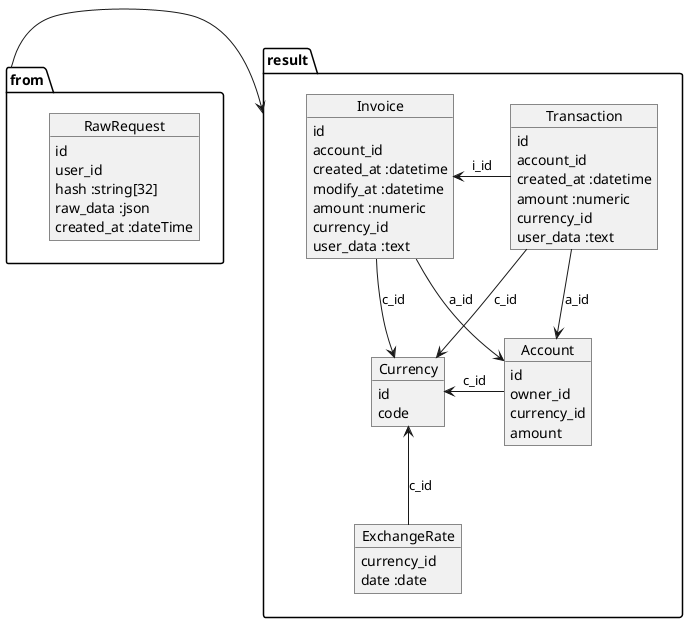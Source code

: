@startuml

package from {
    object RawRequest {
        id
        user_id
        hash :string[32]
        raw_data :json
        created_at :dateTime
    }
}

package result {
    object Currency {
        id
        code
    }

    object Account {
        id
        owner_id
        currency_id
        amount
    }

    object Transaction {
        id
        account_id
        created_at :datetime
        amount :numeric
        currency_id
        user_data :text
    }

    object Invoice {
        id
        account_id
        created_at :datetime
        modify_at :datetime
        amount :numeric
        currency_id
        user_data :text
    }

    object ExchangeRate {
        currency_id
        date :date
    }

}

from -right-> result

Account -left-> Currency:c_id
Transaction -down-> Account:a_id
Transaction -down-> Currency:c_id
Invoice -down-> Currency:c_id
Invoice -down-> Account:a_id
ExchangeRate -up-> Currency:c_id
Transaction -left-> Invoice:i_id

@enduml